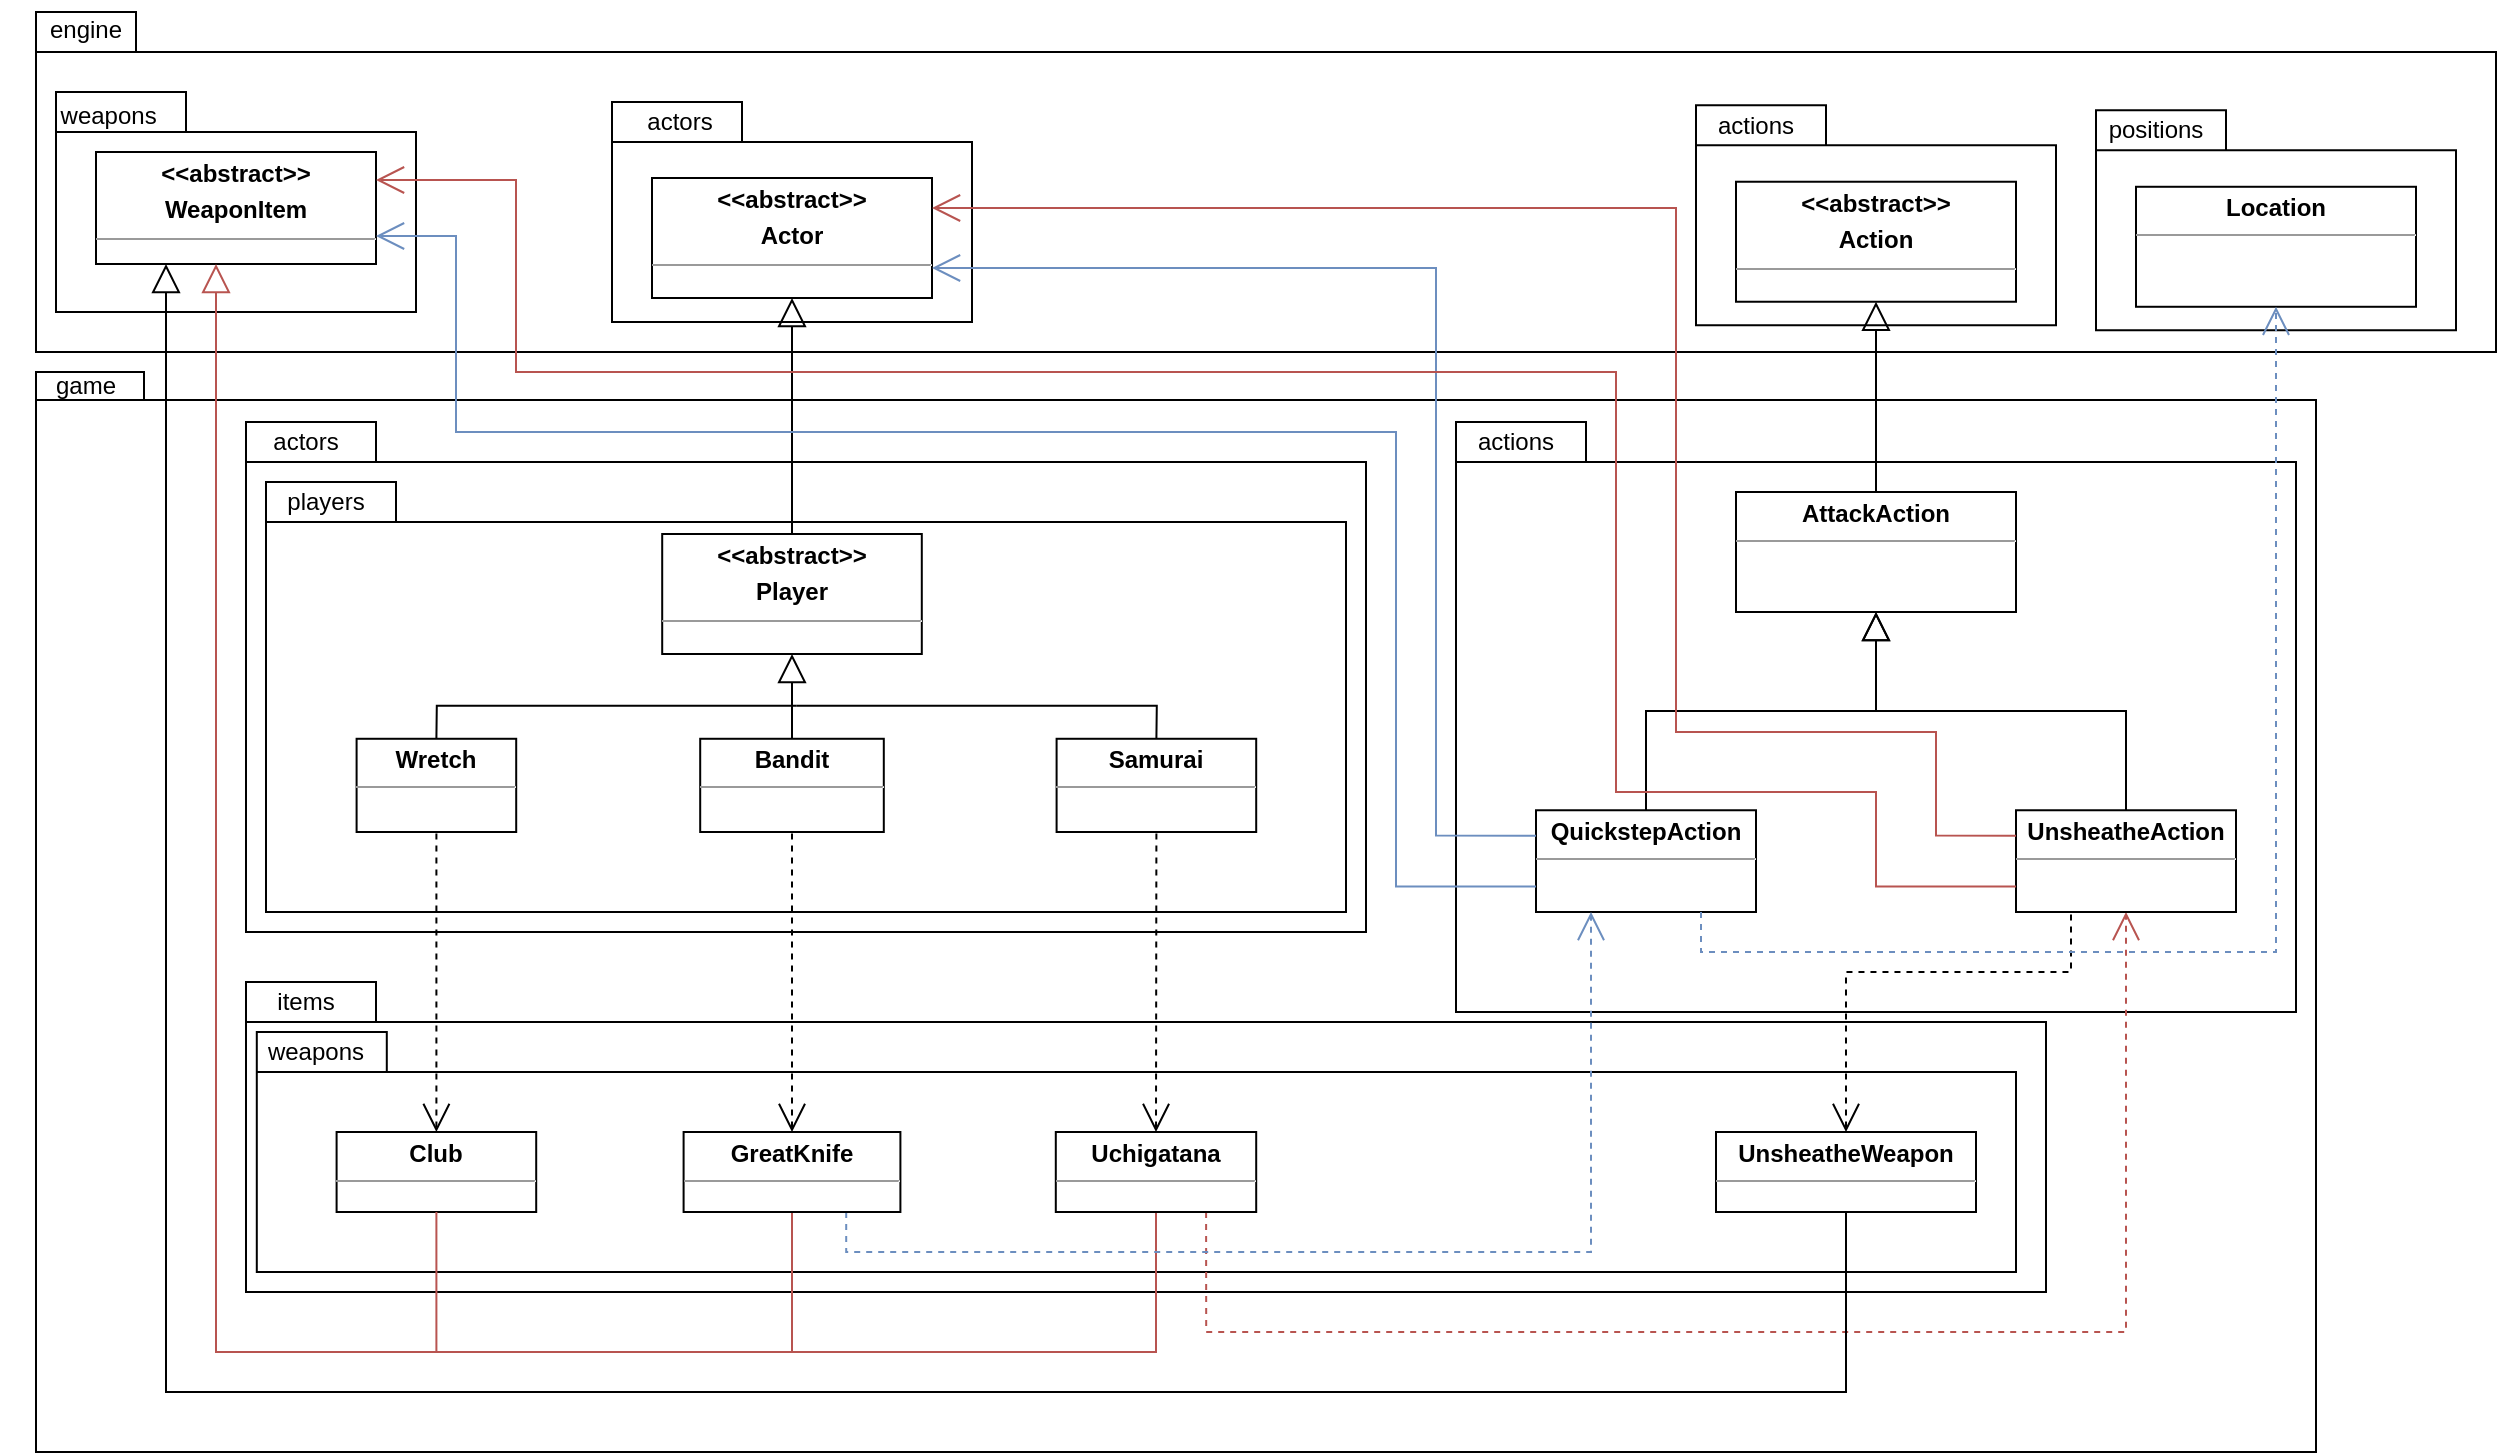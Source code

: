 <mxfile version="21.2.4" type="device">
  <diagram name="Page-1" id="58cdce13-f638-feb5-8d6f-7d28b1aa9fa0">
    <mxGraphModel dx="1195" dy="661" grid="1" gridSize="10" guides="1" tooltips="1" connect="1" arrows="1" fold="1" page="1" pageScale="1" pageWidth="1100" pageHeight="850" background="none" math="0" shadow="0">
      <root>
        <mxCell id="0" />
        <mxCell id="1" parent="0" />
        <mxCell id="_RIdNQpKpIPFGBzSEn9j-18" value="" style="shape=folder;fontStyle=1;spacingTop=10;tabWidth=40;tabHeight=14;tabPosition=left;html=1;whiteSpace=wrap;movable=1;resizable=1;rotatable=1;deletable=1;editable=1;locked=0;connectable=1;" parent="1" vertex="1">
          <mxGeometry x="30" y="380" width="1140" height="540" as="geometry" />
        </mxCell>
        <mxCell id="KPcJb3uIY_x1UjMUYykz-22" value="" style="shape=folder;fontStyle=1;spacingTop=10;tabWidth=65;tabHeight=20;tabPosition=left;html=1;whiteSpace=wrap;" vertex="1" parent="1">
          <mxGeometry x="135" y="685.03" width="900" height="154.97" as="geometry" />
        </mxCell>
        <mxCell id="KPcJb3uIY_x1UjMUYykz-23" value="items" style="text;html=1;strokeColor=none;fillColor=none;align=center;verticalAlign=middle;whiteSpace=wrap;rounded=0;" vertex="1" parent="1">
          <mxGeometry x="135.0" y="680.03" width="60" height="30" as="geometry" />
        </mxCell>
        <mxCell id="KPcJb3uIY_x1UjMUYykz-9" value="" style="shape=folder;fontStyle=1;spacingTop=10;tabWidth=65;tabHeight=20;tabPosition=left;html=1;whiteSpace=wrap;" vertex="1" parent="1">
          <mxGeometry x="140.4" y="710.03" width="879.6" height="119.97" as="geometry" />
        </mxCell>
        <mxCell id="KPcJb3uIY_x1UjMUYykz-10" value="weapons" style="text;html=1;strokeColor=none;fillColor=none;align=center;verticalAlign=middle;whiteSpace=wrap;rounded=0;" vertex="1" parent="1">
          <mxGeometry x="140.4" y="705" width="60" height="30" as="geometry" />
        </mxCell>
        <mxCell id="KPcJb3uIY_x1UjMUYykz-5" value="" style="shape=folder;fontStyle=1;spacingTop=10;tabWidth=65;tabHeight=20;tabPosition=left;html=1;whiteSpace=wrap;" vertex="1" parent="1">
          <mxGeometry x="135" y="405.03" width="560" height="254.97" as="geometry" />
        </mxCell>
        <mxCell id="KPcJb3uIY_x1UjMUYykz-6" value="actors" style="text;html=1;strokeColor=none;fillColor=none;align=center;verticalAlign=middle;whiteSpace=wrap;rounded=0;" vertex="1" parent="1">
          <mxGeometry x="135" y="400" width="60" height="30" as="geometry" />
        </mxCell>
        <mxCell id="KPcJb3uIY_x1UjMUYykz-3" value="" style="shape=folder;fontStyle=1;spacingTop=10;tabWidth=65;tabHeight=20;tabPosition=left;html=1;whiteSpace=wrap;" vertex="1" parent="1">
          <mxGeometry x="145" y="435.03" width="540" height="214.97" as="geometry" />
        </mxCell>
        <mxCell id="KPcJb3uIY_x1UjMUYykz-4" value="players" style="text;html=1;strokeColor=none;fillColor=none;align=center;verticalAlign=middle;whiteSpace=wrap;rounded=0;" vertex="1" parent="1">
          <mxGeometry x="145" y="430" width="60" height="30" as="geometry" />
        </mxCell>
        <mxCell id="KPcJb3uIY_x1UjMUYykz-1" value="" style="shape=folder;fontStyle=1;spacingTop=10;tabWidth=65;tabHeight=20;tabPosition=left;html=1;whiteSpace=wrap;" vertex="1" parent="1">
          <mxGeometry x="740" y="405.03" width="420" height="294.97" as="geometry" />
        </mxCell>
        <mxCell id="KPcJb3uIY_x1UjMUYykz-2" value="actions" style="text;html=1;strokeColor=none;fillColor=none;align=center;verticalAlign=middle;whiteSpace=wrap;rounded=0;" vertex="1" parent="1">
          <mxGeometry x="740" y="400" width="60" height="30" as="geometry" />
        </mxCell>
        <mxCell id="qhXXB__hJxiCZMFSxXYK-19" value="&lt;p style=&quot;margin:0px;margin-top:4px;text-align:center;&quot;&gt;&lt;b&gt;QuickstepAction&lt;/b&gt;&lt;br&gt;&lt;/p&gt;&lt;hr size=&quot;1&quot;&gt;" style="verticalAlign=top;align=left;overflow=fill;fontSize=12;fontFamily=Helvetica;html=1;whiteSpace=wrap;" parent="1" vertex="1">
          <mxGeometry x="780" y="599.13" width="110" height="50.87" as="geometry" />
        </mxCell>
        <mxCell id="_RIdNQpKpIPFGBzSEn9j-12" value="" style="shape=folder;fontStyle=1;spacingTop=10;tabWidth=50;tabHeight=20;tabPosition=left;html=1;whiteSpace=wrap;" parent="1" vertex="1">
          <mxGeometry x="30" y="200" width="1230" height="170" as="geometry" />
        </mxCell>
        <mxCell id="xI0LkP_j06gbxVso2cwU-1" value="" style="shape=folder;fontStyle=1;spacingTop=10;tabWidth=65;tabHeight=20;tabPosition=left;html=1;whiteSpace=wrap;" parent="1" vertex="1">
          <mxGeometry x="860" y="246.59" width="180" height="110" as="geometry" />
        </mxCell>
        <mxCell id="_RIdNQpKpIPFGBzSEn9j-19" value="&lt;div&gt;game&lt;br&gt;&lt;/div&gt;" style="text;html=1;strokeColor=none;fillColor=none;align=center;verticalAlign=middle;whiteSpace=wrap;rounded=0;" parent="1" vertex="1">
          <mxGeometry x="12" y="354.157" width="86.341" height="65.4" as="geometry" />
        </mxCell>
        <mxCell id="_RIdNQpKpIPFGBzSEn9j-21" value="&lt;p style=&quot;margin:0px;margin-top:4px;text-align:center;&quot;&gt;&lt;b&gt;&amp;lt;&amp;lt;abstract&amp;gt;&amp;gt;&lt;/b&gt;&lt;/p&gt;&lt;p style=&quot;margin:0px;margin-top:4px;text-align:center;&quot;&gt;&lt;b&gt;Player&lt;br&gt;&lt;/b&gt;&lt;/p&gt;&lt;hr size=&quot;1&quot;&gt;" style="verticalAlign=top;align=left;overflow=fill;fontSize=12;fontFamily=Helvetica;html=1;whiteSpace=wrap;" parent="1" vertex="1">
          <mxGeometry x="343.1" y="461" width="129.8" height="60" as="geometry" />
        </mxCell>
        <mxCell id="_RIdNQpKpIPFGBzSEn9j-29" value="&lt;p style=&quot;margin:0px;margin-top:4px;text-align:center;&quot;&gt;&lt;b&gt;Wretch&lt;/b&gt;&lt;br&gt;&lt;/p&gt;&lt;hr size=&quot;1&quot;&gt;&lt;div&gt;&lt;br&gt;&lt;/div&gt;" style="verticalAlign=top;align=left;overflow=fill;fontSize=12;fontFamily=Helvetica;html=1;whiteSpace=wrap;" parent="1" vertex="1">
          <mxGeometry x="190.3" y="563.39" width="79.8" height="46.61" as="geometry" />
        </mxCell>
        <mxCell id="_RIdNQpKpIPFGBzSEn9j-30" value="&lt;p style=&quot;margin:0px;margin-top:4px;text-align:center;&quot;&gt;&lt;b&gt;Samurai&lt;/b&gt;&lt;br&gt;&lt;/p&gt;&lt;hr size=&quot;1&quot;&gt;&lt;div&gt;&lt;br&gt;&lt;/div&gt;" style="verticalAlign=top;align=left;overflow=fill;fontSize=12;fontFamily=Helvetica;html=1;whiteSpace=wrap;" parent="1" vertex="1">
          <mxGeometry x="540.3" y="563.39" width="99.8" height="46.61" as="geometry" />
        </mxCell>
        <mxCell id="_RIdNQpKpIPFGBzSEn9j-3" value="&lt;p style=&quot;margin:0px;margin-top:4px;text-align:center;&quot;&gt;&lt;b&gt;Bandit&lt;br&gt;&lt;/b&gt;&lt;/p&gt;&lt;hr size=&quot;1&quot;&gt;&lt;div&gt;&lt;br&gt;&lt;/div&gt;" style="verticalAlign=top;align=left;overflow=fill;fontSize=12;fontFamily=Helvetica;html=1;whiteSpace=wrap;" parent="1" vertex="1">
          <mxGeometry x="362.1" y="563.39" width="91.8" height="46.61" as="geometry" />
        </mxCell>
        <mxCell id="_RIdNQpKpIPFGBzSEn9j-5" value="" style="endArrow=block;endSize=12;endFill=0;html=1;rounded=0;exitX=0.5;exitY=0;exitDx=0;exitDy=0;entryX=0.5;entryY=1;entryDx=0;entryDy=0;" parent="1" source="_RIdNQpKpIPFGBzSEn9j-3" target="_RIdNQpKpIPFGBzSEn9j-21" edge="1">
          <mxGeometry width="160" relative="1" as="geometry">
            <mxPoint x="267" y="480" as="sourcePoint" />
            <mxPoint x="507" y="490" as="targetPoint" />
          </mxGeometry>
        </mxCell>
        <mxCell id="_RIdNQpKpIPFGBzSEn9j-85" value="" style="group" parent="1" vertex="1" connectable="0">
          <mxGeometry x="230.4" y="546.89" width="360" as="geometry" />
        </mxCell>
        <mxCell id="_RIdNQpKpIPFGBzSEn9j-11" style="rounded=0;orthogonalLoop=1;jettySize=auto;html=1;exitX=0.5;exitY=0;exitDx=0;exitDy=0;endArrow=none;endFill=0;" parent="_RIdNQpKpIPFGBzSEn9j-85" edge="1" source="_RIdNQpKpIPFGBzSEn9j-30">
          <mxGeometry relative="1" as="geometry">
            <mxPoint x="180" as="targetPoint" />
            <mxPoint x="360" y="27" as="sourcePoint" />
            <Array as="points">
              <mxPoint x="360" />
            </Array>
          </mxGeometry>
        </mxCell>
        <mxCell id="_RIdNQpKpIPFGBzSEn9j-23" style="rounded=0;orthogonalLoop=1;jettySize=auto;html=1;exitX=0.5;exitY=0;exitDx=0;exitDy=0;endArrow=none;endFill=0;" parent="_RIdNQpKpIPFGBzSEn9j-85" edge="1" source="_RIdNQpKpIPFGBzSEn9j-29">
          <mxGeometry relative="1" as="geometry">
            <mxPoint x="180" as="targetPoint" />
            <mxPoint y="27" as="sourcePoint" />
            <Array as="points">
              <mxPoint />
            </Array>
          </mxGeometry>
        </mxCell>
        <mxCell id="_RIdNQpKpIPFGBzSEn9j-109" style="rounded=0;orthogonalLoop=1;jettySize=auto;html=1;exitX=0.5;exitY=0;exitDx=0;exitDy=0;entryX=0.5;entryY=1;entryDx=0;entryDy=0;endArrow=none;endFill=0;endSize=12;startSize=12;startArrow=open;startFill=0;dashed=1;" parent="1" source="_RIdNQpKpIPFGBzSEn9j-43" target="_RIdNQpKpIPFGBzSEn9j-29" edge="1">
          <mxGeometry relative="1" as="geometry" />
        </mxCell>
        <mxCell id="_RIdNQpKpIPFGBzSEn9j-43" value="&lt;p style=&quot;margin:0px;margin-top:4px;text-align:center;&quot;&gt;&lt;b&gt;Club&lt;/b&gt;&lt;br&gt;&lt;/p&gt;&lt;hr size=&quot;1&quot;&gt;&lt;div&gt;&lt;br&gt;&lt;/div&gt;" style="verticalAlign=top;align=left;overflow=fill;fontSize=12;fontFamily=Helvetica;html=1;whiteSpace=wrap;" parent="1" vertex="1">
          <mxGeometry x="180.3" y="760" width="99.8" height="40" as="geometry" />
        </mxCell>
        <mxCell id="qhXXB__hJxiCZMFSxXYK-18" style="edgeStyle=orthogonalEdgeStyle;rounded=0;orthogonalLoop=1;jettySize=auto;html=1;exitX=0.5;exitY=1;exitDx=0;exitDy=0;endArrow=none;endFill=0;fillColor=#f8cecc;strokeColor=#b85450;" parent="1" source="_RIdNQpKpIPFGBzSEn9j-44" edge="1">
          <mxGeometry relative="1" as="geometry">
            <mxPoint x="120" y="830" as="targetPoint" />
            <Array as="points">
              <mxPoint x="590" y="870" />
              <mxPoint x="120" y="870" />
            </Array>
          </mxGeometry>
        </mxCell>
        <mxCell id="DMfSnHg9za5HGD_DvFmj-4" style="edgeStyle=orthogonalEdgeStyle;rounded=0;orthogonalLoop=1;jettySize=auto;html=1;exitX=0.75;exitY=1;exitDx=0;exitDy=0;entryX=0.5;entryY=1;entryDx=0;entryDy=0;fillColor=#f8cecc;strokeColor=#b85450;dashed=1;endSize=12;endArrow=open;endFill=0;" parent="1" source="_RIdNQpKpIPFGBzSEn9j-44" target="_RIdNQpKpIPFGBzSEn9j-125" edge="1">
          <mxGeometry relative="1" as="geometry">
            <Array as="points">
              <mxPoint x="615" y="860" />
              <mxPoint x="1075" y="860" />
            </Array>
          </mxGeometry>
        </mxCell>
        <mxCell id="_RIdNQpKpIPFGBzSEn9j-44" value="&lt;p style=&quot;margin:0px;margin-top:4px;text-align:center;&quot;&gt;&lt;b&gt;Uchigatana&lt;/b&gt;&lt;br&gt;&lt;/p&gt;&lt;hr size=&quot;1&quot;&gt;&lt;div&gt;&lt;br&gt;&lt;/div&gt;" style="verticalAlign=top;align=left;overflow=fill;fontSize=12;fontFamily=Helvetica;html=1;whiteSpace=wrap;" parent="1" vertex="1">
          <mxGeometry x="539.9" y="760" width="100.2" height="40" as="geometry" />
        </mxCell>
        <mxCell id="qhXXB__hJxiCZMFSxXYK-17" style="edgeStyle=orthogonalEdgeStyle;rounded=0;orthogonalLoop=1;jettySize=auto;html=1;exitX=0.5;exitY=1;exitDx=0;exitDy=0;endArrow=none;endFill=0;fillColor=#f8cecc;strokeColor=#b85450;" parent="1" source="_RIdNQpKpIPFGBzSEn9j-45" edge="1">
          <mxGeometry relative="1" as="geometry">
            <mxPoint x="120" y="830" as="targetPoint" />
            <Array as="points">
              <mxPoint x="408" y="870" />
              <mxPoint x="120" y="870" />
            </Array>
          </mxGeometry>
        </mxCell>
        <mxCell id="DMfSnHg9za5HGD_DvFmj-5" style="edgeStyle=orthogonalEdgeStyle;rounded=0;orthogonalLoop=1;jettySize=auto;html=1;exitX=0.75;exitY=1;exitDx=0;exitDy=0;entryX=0.25;entryY=1;entryDx=0;entryDy=0;fillColor=#dae8fc;strokeColor=#6c8ebf;endSize=12;endArrow=open;endFill=0;dashed=1;" parent="1" source="_RIdNQpKpIPFGBzSEn9j-45" target="qhXXB__hJxiCZMFSxXYK-19" edge="1">
          <mxGeometry relative="1" as="geometry">
            <Array as="points">
              <mxPoint x="448" y="820" />
              <mxPoint x="810" y="820" />
            </Array>
          </mxGeometry>
        </mxCell>
        <mxCell id="_RIdNQpKpIPFGBzSEn9j-45" value="&lt;p style=&quot;margin:0px;margin-top:4px;text-align:center;&quot;&gt;&lt;b&gt;GreatKnife&lt;/b&gt;&lt;br&gt;&lt;/p&gt;&lt;hr size=&quot;1&quot;&gt;" style="verticalAlign=top;align=left;overflow=fill;fontSize=12;fontFamily=Helvetica;html=1;whiteSpace=wrap;" parent="1" vertex="1">
          <mxGeometry x="353.8" y="760" width="108.4" height="40" as="geometry" />
        </mxCell>
        <mxCell id="_RIdNQpKpIPFGBzSEn9j-79" value="" style="group" parent="1" vertex="1" connectable="0">
          <mxGeometry x="318" y="240" width="180" height="115" as="geometry" />
        </mxCell>
        <mxCell id="_RIdNQpKpIPFGBzSEn9j-76" value="" style="shape=folder;fontStyle=1;spacingTop=10;tabWidth=65;tabHeight=20;tabPosition=left;html=1;whiteSpace=wrap;" parent="_RIdNQpKpIPFGBzSEn9j-79" vertex="1">
          <mxGeometry y="5" width="180" height="110" as="geometry" />
        </mxCell>
        <mxCell id="_RIdNQpKpIPFGBzSEn9j-77" value="actors" style="text;html=1;strokeColor=none;fillColor=none;align=center;verticalAlign=middle;whiteSpace=wrap;rounded=0;" parent="_RIdNQpKpIPFGBzSEn9j-79" vertex="1">
          <mxGeometry x="4" width="60" height="30" as="geometry" />
        </mxCell>
        <mxCell id="_RIdNQpKpIPFGBzSEn9j-4" value="&lt;p style=&quot;margin:0px;margin-top:4px;text-align:center;&quot;&gt;&lt;b&gt;&amp;lt;&amp;lt;abstract&amp;gt;&amp;gt;&lt;/b&gt;&lt;/p&gt;&lt;p style=&quot;margin:0px;margin-top:4px;text-align:center;&quot;&gt;&lt;b&gt;Actor&lt;br&gt;&lt;/b&gt;&lt;/p&gt;&lt;hr size=&quot;1&quot;&gt;" style="verticalAlign=top;align=left;overflow=fill;fontSize=12;fontFamily=Helvetica;html=1;whiteSpace=wrap;" parent="_RIdNQpKpIPFGBzSEn9j-79" vertex="1">
          <mxGeometry x="20" y="43" width="140" height="60" as="geometry" />
        </mxCell>
        <mxCell id="_RIdNQpKpIPFGBzSEn9j-20" value="" style="endArrow=block;endSize=12;endFill=0;html=1;rounded=0;exitX=0.5;exitY=0;exitDx=0;exitDy=0;entryX=0.5;entryY=1;entryDx=0;entryDy=0;" parent="1" source="_RIdNQpKpIPFGBzSEn9j-21" target="_RIdNQpKpIPFGBzSEn9j-4" edge="1">
          <mxGeometry width="160" relative="1" as="geometry">
            <mxPoint x="506.75" y="457" as="sourcePoint" />
            <mxPoint x="507" y="380" as="targetPoint" />
          </mxGeometry>
        </mxCell>
        <mxCell id="_RIdNQpKpIPFGBzSEn9j-125" value="&lt;p style=&quot;margin:0px;margin-top:4px;text-align:center;&quot;&gt;&lt;b&gt;UnsheatheAction&lt;/b&gt;&lt;br&gt;&lt;/p&gt;&lt;hr size=&quot;1&quot;&gt;" style="verticalAlign=top;align=left;overflow=fill;fontSize=12;fontFamily=Helvetica;html=1;whiteSpace=wrap;" parent="1" vertex="1">
          <mxGeometry x="1020" y="599.13" width="110" height="50.87" as="geometry" />
        </mxCell>
        <mxCell id="_RIdNQpKpIPFGBzSEn9j-69" value="`" style="shape=folder;fontStyle=1;spacingTop=10;tabWidth=65;tabHeight=20;tabPosition=left;html=1;whiteSpace=wrap;" parent="1" vertex="1">
          <mxGeometry x="40" y="240" width="180" height="110" as="geometry" />
        </mxCell>
        <mxCell id="_RIdNQpKpIPFGBzSEn9j-70" value="weapons&lt;span style=&quot;white-space: pre;&quot;&gt; &lt;/span&gt;" style="text;html=1;strokeColor=none;fillColor=none;align=center;verticalAlign=middle;whiteSpace=wrap;rounded=0;" parent="1" vertex="1">
          <mxGeometry x="38.34" y="230.0" width="60" height="44.211" as="geometry" />
        </mxCell>
        <mxCell id="_RIdNQpKpIPFGBzSEn9j-72" value="&lt;p style=&quot;margin:0px;margin-top:4px;text-align:center;&quot;&gt;&lt;b&gt;&amp;lt;&amp;lt;abstract&amp;gt;&amp;gt;&lt;/b&gt;&lt;/p&gt;&lt;p style=&quot;margin:0px;margin-top:4px;text-align:center;&quot;&gt;&lt;b&gt;WeaponItem&lt;/b&gt;&lt;br&gt;&lt;/p&gt;&lt;hr size=&quot;1&quot;&gt;" style="verticalAlign=top;align=left;overflow=fill;fontSize=12;fontFamily=Helvetica;html=1;whiteSpace=wrap;" parent="1" vertex="1">
          <mxGeometry x="60" y="270" width="140" height="56" as="geometry" />
        </mxCell>
        <mxCell id="_RIdNQpKpIPFGBzSEn9j-124" value="&lt;p style=&quot;margin:0px;margin-top:4px;text-align:center;&quot;&gt;&lt;b&gt;AttackAction&lt;br&gt;&lt;/b&gt;&lt;/p&gt;&lt;hr size=&quot;1&quot;&gt;" style="verticalAlign=top;align=left;overflow=fill;fontSize=12;fontFamily=Helvetica;html=1;whiteSpace=wrap;" parent="1" vertex="1">
          <mxGeometry x="880" y="440" width="140" height="60" as="geometry" />
        </mxCell>
        <mxCell id="_RIdNQpKpIPFGBzSEn9j-129" value="" style="endArrow=block;endSize=12;endFill=0;html=1;rounded=0;exitX=0.5;exitY=0;exitDx=0;exitDy=0;entryX=0.5;entryY=1;entryDx=0;entryDy=0;edgeStyle=orthogonalEdgeStyle;" parent="1" source="_RIdNQpKpIPFGBzSEn9j-125" target="_RIdNQpKpIPFGBzSEn9j-124" edge="1">
          <mxGeometry width="160" relative="1" as="geometry">
            <mxPoint x="831" y="532.24" as="sourcePoint" />
            <mxPoint x="830" y="368.24" as="targetPoint" />
          </mxGeometry>
        </mxCell>
        <mxCell id="_RIdNQpKpIPFGBzSEn9j-142" value="&lt;p style=&quot;margin:0px;margin-top:4px;text-align:center;&quot;&gt;&lt;b&gt;&amp;lt;&amp;lt;abstract&amp;gt;&amp;gt;&lt;/b&gt;&lt;/p&gt;&lt;p style=&quot;margin:0px;margin-top:4px;text-align:center;&quot;&gt;&lt;b&gt;Action&lt;br&gt;&lt;/b&gt;&lt;/p&gt;&lt;hr size=&quot;1&quot;&gt;" style="verticalAlign=top;align=left;overflow=fill;fontSize=12;fontFamily=Helvetica;html=1;whiteSpace=wrap;" parent="1" vertex="1">
          <mxGeometry x="880" y="284.87" width="140" height="60" as="geometry" />
        </mxCell>
        <mxCell id="_RIdNQpKpIPFGBzSEn9j-13" value="&lt;div&gt;engine&lt;/div&gt;" style="text;html=1;strokeColor=none;fillColor=none;align=center;verticalAlign=middle;whiteSpace=wrap;rounded=0;" parent="1" vertex="1">
          <mxGeometry x="25.17" y="194" width="60" height="30.222" as="geometry" />
        </mxCell>
        <mxCell id="xI0LkP_j06gbxVso2cwU-3" value="actions" style="text;html=1;strokeColor=none;fillColor=none;align=center;verticalAlign=middle;whiteSpace=wrap;rounded=0;" parent="1" vertex="1">
          <mxGeometry x="860" y="241.56" width="60" height="30" as="geometry" />
        </mxCell>
        <mxCell id="xI0LkP_j06gbxVso2cwU-4" style="rounded=0;orthogonalLoop=1;jettySize=auto;html=1;exitX=0.5;exitY=0;exitDx=0;exitDy=0;entryX=0.5;entryY=1;entryDx=0;entryDy=0;endArrow=block;endFill=0;endSize=12;" parent="1" source="_RIdNQpKpIPFGBzSEn9j-124" target="_RIdNQpKpIPFGBzSEn9j-142" edge="1">
          <mxGeometry relative="1" as="geometry">
            <Array as="points" />
            <mxPoint x="708" y="612" as="sourcePoint" />
            <mxPoint x="670" y="355" as="targetPoint" />
          </mxGeometry>
        </mxCell>
        <mxCell id="qhXXB__hJxiCZMFSxXYK-6" style="rounded=0;orthogonalLoop=1;jettySize=auto;html=1;exitX=0.5;exitY=0;exitDx=0;exitDy=0;entryX=0.5;entryY=1;entryDx=0;entryDy=0;endArrow=none;endFill=0;endSize=12;startSize=12;startArrow=open;startFill=0;dashed=1;" parent="1" source="_RIdNQpKpIPFGBzSEn9j-45" target="_RIdNQpKpIPFGBzSEn9j-3" edge="1">
          <mxGeometry relative="1" as="geometry">
            <mxPoint x="404.83" y="721.32" as="sourcePoint" />
            <mxPoint x="404.83" y="661.32" as="targetPoint" />
          </mxGeometry>
        </mxCell>
        <mxCell id="qhXXB__hJxiCZMFSxXYK-11" style="rounded=0;orthogonalLoop=1;jettySize=auto;html=1;exitX=0.5;exitY=0;exitDx=0;exitDy=0;entryX=0.5;entryY=1;entryDx=0;entryDy=0;endArrow=none;endFill=0;endSize=12;startSize=12;startArrow=open;startFill=0;dashed=1;" parent="1" source="_RIdNQpKpIPFGBzSEn9j-44" target="_RIdNQpKpIPFGBzSEn9j-30" edge="1">
          <mxGeometry relative="1" as="geometry">
            <mxPoint x="588.2" y="721.32" as="sourcePoint" />
            <mxPoint x="588.2" y="661.32" as="targetPoint" />
          </mxGeometry>
        </mxCell>
        <mxCell id="qhXXB__hJxiCZMFSxXYK-15" style="edgeStyle=orthogonalEdgeStyle;rounded=0;orthogonalLoop=1;jettySize=auto;html=1;exitX=0.5;exitY=1;exitDx=0;exitDy=0;endSize=12;endArrow=block;endFill=0;fillColor=#f8cecc;strokeColor=#b85450;" parent="1" source="_RIdNQpKpIPFGBzSEn9j-43" edge="1">
          <mxGeometry relative="1" as="geometry">
            <mxPoint x="120" y="326" as="targetPoint" />
            <Array as="points">
              <mxPoint x="230" y="870" />
              <mxPoint x="120" y="870" />
            </Array>
          </mxGeometry>
        </mxCell>
        <mxCell id="qhXXB__hJxiCZMFSxXYK-21" value="" style="endArrow=block;endSize=12;endFill=0;html=1;rounded=0;exitX=0.5;exitY=0;exitDx=0;exitDy=0;entryX=0.5;entryY=1;entryDx=0;entryDy=0;edgeStyle=orthogonalEdgeStyle;" parent="1" source="qhXXB__hJxiCZMFSxXYK-19" target="_RIdNQpKpIPFGBzSEn9j-124" edge="1">
          <mxGeometry width="160" relative="1" as="geometry">
            <mxPoint x="1060" y="567" as="sourcePoint" />
            <mxPoint x="990" y="468" as="targetPoint" />
          </mxGeometry>
        </mxCell>
        <mxCell id="DMfSnHg9za5HGD_DvFmj-3" style="edgeStyle=orthogonalEdgeStyle;rounded=0;orthogonalLoop=1;jettySize=auto;html=1;exitX=0.5;exitY=1;exitDx=0;exitDy=0;entryX=0.25;entryY=1;entryDx=0;entryDy=0;endSize=12;endArrow=block;endFill=0;" parent="1" source="DMfSnHg9za5HGD_DvFmj-1" target="_RIdNQpKpIPFGBzSEn9j-72" edge="1">
          <mxGeometry relative="1" as="geometry">
            <Array as="points">
              <mxPoint x="935" y="890" />
              <mxPoint x="95" y="890" />
            </Array>
          </mxGeometry>
        </mxCell>
        <mxCell id="DMfSnHg9za5HGD_DvFmj-1" value="&lt;p style=&quot;margin:0px;margin-top:4px;text-align:center;&quot;&gt;&lt;b&gt;UnsheatheWeapon&lt;/b&gt;&lt;br&gt;&lt;/p&gt;&lt;hr size=&quot;1&quot;&gt;&lt;div&gt;&lt;br&gt;&lt;/div&gt;" style="verticalAlign=top;align=left;overflow=fill;fontSize=12;fontFamily=Helvetica;html=1;whiteSpace=wrap;" parent="1" vertex="1">
          <mxGeometry x="870" y="760" width="130" height="40" as="geometry" />
        </mxCell>
        <mxCell id="DMfSnHg9za5HGD_DvFmj-2" style="rounded=0;orthogonalLoop=1;jettySize=auto;html=1;exitX=0.5;exitY=0;exitDx=0;exitDy=0;entryX=0.25;entryY=1;entryDx=0;entryDy=0;endArrow=none;endFill=0;endSize=12;startSize=12;startArrow=open;startFill=0;dashed=1;edgeStyle=orthogonalEdgeStyle;" parent="1" source="DMfSnHg9za5HGD_DvFmj-1" target="_RIdNQpKpIPFGBzSEn9j-125" edge="1">
          <mxGeometry relative="1" as="geometry">
            <mxPoint x="600" y="760" as="sourcePoint" />
            <mxPoint x="600" y="633" as="targetPoint" />
            <Array as="points">
              <mxPoint x="935" y="680" />
              <mxPoint x="1048" y="680" />
            </Array>
          </mxGeometry>
        </mxCell>
        <mxCell id="KPcJb3uIY_x1UjMUYykz-13" style="edgeStyle=orthogonalEdgeStyle;rounded=0;orthogonalLoop=1;jettySize=auto;html=1;exitX=0;exitY=0.75;exitDx=0;exitDy=0;entryX=1;entryY=0.75;entryDx=0;entryDy=0;endSize=12;endArrow=open;endFill=0;fillColor=#dae8fc;strokeColor=#6c8ebf;" edge="1" parent="1" source="qhXXB__hJxiCZMFSxXYK-19" target="_RIdNQpKpIPFGBzSEn9j-72">
          <mxGeometry relative="1" as="geometry">
            <Array as="points">
              <mxPoint x="710" y="637" />
              <mxPoint x="710" y="410" />
              <mxPoint x="240" y="410" />
              <mxPoint x="240" y="312" />
            </Array>
          </mxGeometry>
        </mxCell>
        <mxCell id="KPcJb3uIY_x1UjMUYykz-12" style="edgeStyle=orthogonalEdgeStyle;rounded=0;orthogonalLoop=1;jettySize=auto;html=1;exitX=0;exitY=0.25;exitDx=0;exitDy=0;entryX=1;entryY=0.75;entryDx=0;entryDy=0;endSize=12;endArrow=open;endFill=0;fillColor=#dae8fc;strokeColor=#6c8ebf;" edge="1" parent="1" source="qhXXB__hJxiCZMFSxXYK-19" target="_RIdNQpKpIPFGBzSEn9j-4">
          <mxGeometry relative="1" as="geometry">
            <Array as="points">
              <mxPoint x="730" y="612" />
              <mxPoint x="730" y="328" />
            </Array>
          </mxGeometry>
        </mxCell>
        <mxCell id="KPcJb3uIY_x1UjMUYykz-16" style="edgeStyle=orthogonalEdgeStyle;rounded=0;orthogonalLoop=1;jettySize=auto;html=1;exitX=0;exitY=0.75;exitDx=0;exitDy=0;entryX=1;entryY=0.25;entryDx=0;entryDy=0;endSize=12;endArrow=open;endFill=0;fillColor=#f8cecc;strokeColor=#b85450;" edge="1" parent="1" source="_RIdNQpKpIPFGBzSEn9j-125" target="_RIdNQpKpIPFGBzSEn9j-72">
          <mxGeometry relative="1" as="geometry">
            <mxPoint x="1000" y="635" as="sourcePoint" />
            <mxPoint x="420" y="310" as="targetPoint" />
            <Array as="points">
              <mxPoint x="950" y="637" />
              <mxPoint x="950" y="590" />
              <mxPoint x="820" y="590" />
              <mxPoint x="820" y="380" />
              <mxPoint x="270" y="380" />
              <mxPoint x="270" y="284" />
            </Array>
          </mxGeometry>
        </mxCell>
        <mxCell id="KPcJb3uIY_x1UjMUYykz-17" style="edgeStyle=orthogonalEdgeStyle;rounded=0;orthogonalLoop=1;jettySize=auto;html=1;exitX=0;exitY=0.25;exitDx=0;exitDy=0;entryX=1;entryY=0.25;entryDx=0;entryDy=0;endSize=12;endArrow=open;endFill=0;fillColor=#f8cecc;strokeColor=#b85450;" edge="1" parent="1" source="_RIdNQpKpIPFGBzSEn9j-125" target="_RIdNQpKpIPFGBzSEn9j-4">
          <mxGeometry relative="1" as="geometry">
            <mxPoint x="1000" y="610" as="sourcePoint" />
            <mxPoint x="698" y="326" as="targetPoint" />
            <Array as="points">
              <mxPoint x="980" y="612" />
              <mxPoint x="980" y="560" />
              <mxPoint x="850" y="560" />
              <mxPoint x="850" y="298" />
            </Array>
          </mxGeometry>
        </mxCell>
        <mxCell id="KPcJb3uIY_x1UjMUYykz-18" value="" style="shape=folder;fontStyle=1;spacingTop=10;tabWidth=65;tabHeight=20;tabPosition=left;html=1;whiteSpace=wrap;" vertex="1" parent="1">
          <mxGeometry x="1060" y="249.11" width="180" height="110" as="geometry" />
        </mxCell>
        <mxCell id="KPcJb3uIY_x1UjMUYykz-19" value="&lt;p style=&quot;margin:0px;margin-top:4px;text-align:center;&quot;&gt;&lt;b&gt;Location&lt;br&gt;&lt;/b&gt;&lt;/p&gt;&lt;hr size=&quot;1&quot;&gt;" style="verticalAlign=top;align=left;overflow=fill;fontSize=12;fontFamily=Helvetica;html=1;whiteSpace=wrap;" vertex="1" parent="1">
          <mxGeometry x="1080" y="287.39" width="140" height="60" as="geometry" />
        </mxCell>
        <mxCell id="KPcJb3uIY_x1UjMUYykz-20" value="positions" style="text;html=1;strokeColor=none;fillColor=none;align=center;verticalAlign=middle;whiteSpace=wrap;rounded=0;" vertex="1" parent="1">
          <mxGeometry x="1060" y="244.08" width="60" height="30" as="geometry" />
        </mxCell>
        <mxCell id="KPcJb3uIY_x1UjMUYykz-21" style="edgeStyle=orthogonalEdgeStyle;rounded=0;orthogonalLoop=1;jettySize=auto;html=1;entryX=0.5;entryY=1;entryDx=0;entryDy=0;endSize=12;dashed=1;endArrow=open;endFill=0;fillColor=#dae8fc;strokeColor=#6c8ebf;exitX=0.75;exitY=1;exitDx=0;exitDy=0;" edge="1" parent="1" source="qhXXB__hJxiCZMFSxXYK-19" target="KPcJb3uIY_x1UjMUYykz-19">
          <mxGeometry relative="1" as="geometry">
            <mxPoint x="860" y="660" as="sourcePoint" />
            <Array as="points">
              <mxPoint x="862" y="670" />
              <mxPoint x="1150" y="670" />
            </Array>
          </mxGeometry>
        </mxCell>
      </root>
    </mxGraphModel>
  </diagram>
</mxfile>
